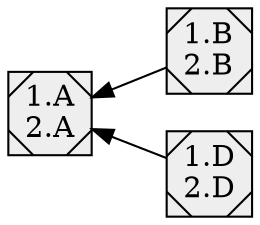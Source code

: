digraph {

rankdir = RL

  node [shape=box style="filled" fillcolor="#CCFFCC"]
  node [shape=octagon style="filled" fillcolor="#FFFFCC"]
  node [shape=Msquare style="filled" fillcolor="#EEEEEE"]
  "1.B\n2.B"
  "1.A\n2.A"
  "1.D\n2.D"
  "1.D\n2.D"
  "1.A\n2.A"
  "1.B\n2.B"
  "1.B\n2.B"
  "1.A\n2.A"
  "1.D\n2.D"
  "1.A\n2.A"
  "1.B\n2.B" -> "1.A\n2.A" [style=filled, color=black];
  "1.D\n2.D" -> "1.A\n2.A" [style=filled, color=black];
  subgraph cluster_lg {
    rankdir = LR
  }
}
